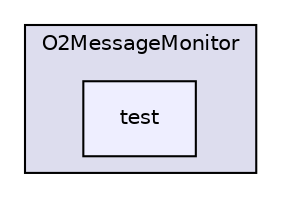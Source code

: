 digraph "/home/travis/build/AliceO2Group/AliceO2/Utilities/O2MessageMonitor/test" {
  bgcolor=transparent;
  compound=true
  node [ fontsize="10", fontname="Helvetica"];
  edge [ labelfontsize="10", labelfontname="Helvetica"];
  subgraph clusterdir_128e7457a060fa7b176dc57431c84710 {
    graph [ bgcolor="#ddddee", pencolor="black", label="O2MessageMonitor" fontname="Helvetica", fontsize="10", URL="dir_128e7457a060fa7b176dc57431c84710.html"]
  dir_0a7d6a57cc7fa89ec1cb2dd821a36a39 [shape=box, label="test", style="filled", fillcolor="#eeeeff", pencolor="black", URL="dir_0a7d6a57cc7fa89ec1cb2dd821a36a39.html"];
  }
}

